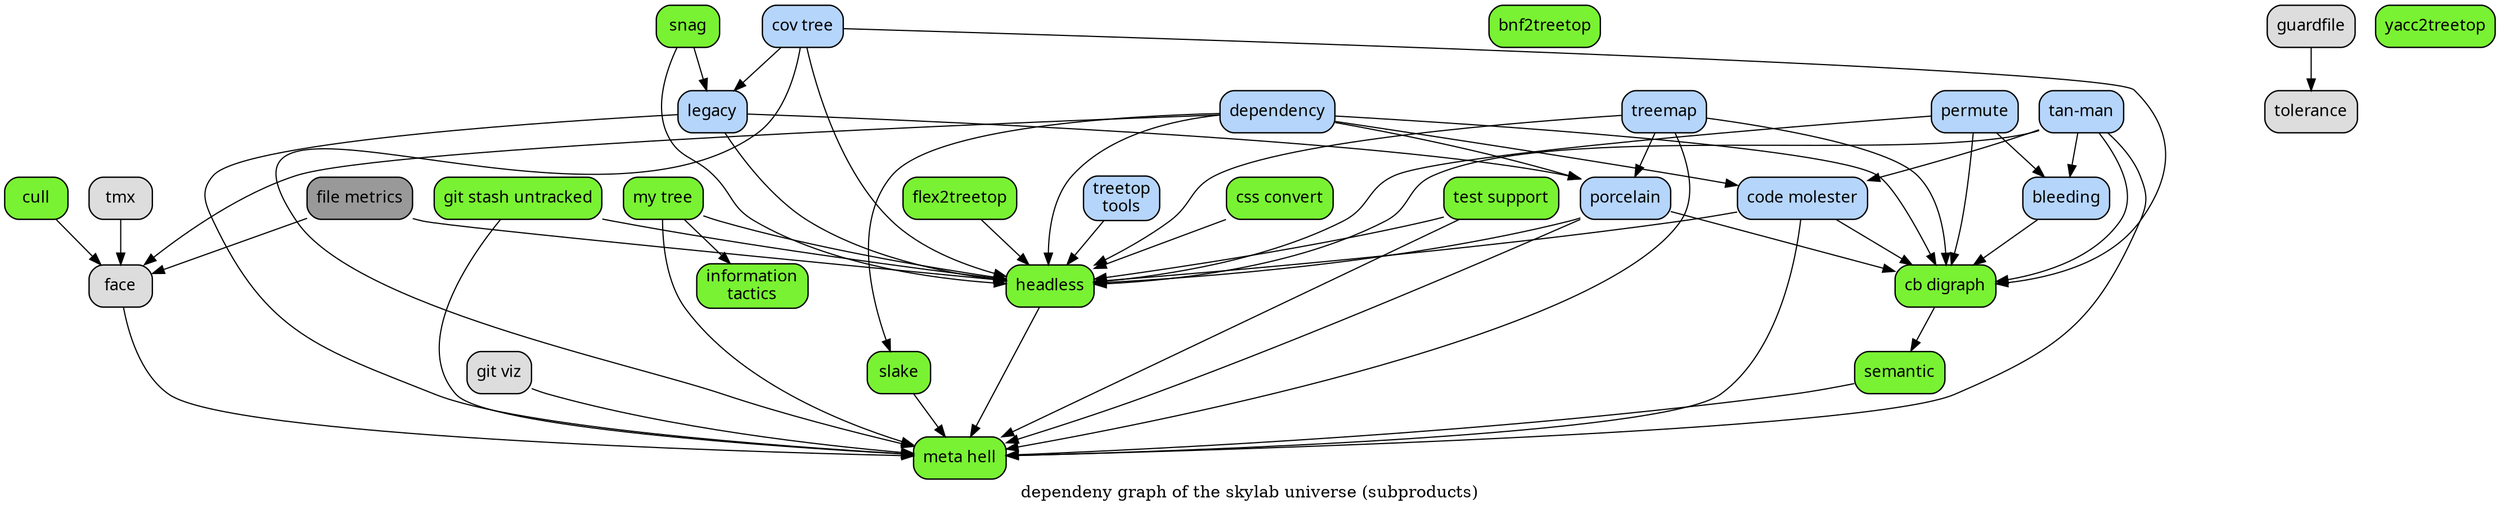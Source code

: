 # created by tan-man on 2012-12-20 16:03:06 UTC

digraph {

/*
  example stmt_list:
    foo -> bar
    biff -> baz

  example node_stmt:
    learn_c [label="learn C somehow"]
*/

label="dependeny graph of the skylab universe (subproducts)"

node [label="\N", style="filled", fillcolor="#b5d5fb", fontname="Futura", penwidth="1.1566", shape="Mrecord"]

#                 blue : fillcolor="#b5d5fb"
#             finished : green
#                green : fillcolor="#79f233"
#         not-finished : blue


bleeding [label="bleeding" fillcolor="#b5d5fb"]
bnf [label="bnf2treetop" fillcolor="#79f233"]
code [label="code molester" fillcolor="#b5d5fb"]
cov [label="cov tree" fillcolor="#b5d5fb"]
css [label="css convert" fillcolor="#79f233"]
cull [label="cull" fillcolor="#79f233"]
dependency [label=dependency fillcolor="#b5d5fb"]
face [label=face fillcolor="#dddddd"]
file [label="file metrics" fillcolor="#999999"]
flex [label="flex2treetop" fillcolor="#79f233"]
git [label="git viz" fillcolor="#dddddd"]
gsu [label="git stash untracked" fillcolor="#79f233"]
guardfile [label=guardfile fillcolor="#dddddd"]
headless [label=headless fillcolor="#79f233"]
info [label="information\ntactics" fillcolor="#79f233"]
legacy [label="legacy" fillcolor="#b5d5fb"]
meta [label="meta hell" fillcolor="#79f233"]
mytree [label="my tree" fillcolor="#79f233"]
permute [label="permute" fillcolor="#b5d5fb"]
porcelain [label=porcelain fillcolor="#b5d5fb"]
pub [label="cb digraph" fillcolor="#79f233"]
semantic [label="semantic" fillcolor="#79f233"]
slake [label=slake fillcolor="#79f233"]
snag [label="snag" fillcolor="#79f233"]
tan [label="tan-man" fillcolor="#b5d5fb"]
test [label="test support" fillcolor="#79f233"]
tolerance [label="tolerance" fillcolor="#dddddd"]
treemap [label="treemap" fillcolor="#b5d5fb"]
treetop [label="treetop\ntools" fillcolor="#b5d5fb"]
tmx [label=tmx fillcolor="#dddddd"]
yacc [label="yacc2treetop" fillcolor="#79f233"]

bleeding -> pub
code -> headless
code -> meta
code -> pub
cov -> headless
cov -> meta
cov -> legacy
cov -> pub
css -> headless
cull -> face
git -> meta
gsu -> headless
gsu -> meta
guardfile -> tolerance
dependency -> code
dependency -> face
dependency -> headless
dependency -> porcelain
dependency -> pub
dependency -> slake
file -> face
face -> meta
file -> headless
flex -> headless
headless -> meta
legacy -> headless
legacy -> meta
legacy -> porcelain
mytree -> headless
mytree -> info
mytree -> meta
permute -> bleeding
permute -> headless
permute -> pub
porcelain -> headless
porcelain -> meta
porcelain -> pub
pub -> semantic
semantic -> meta
slake -> meta
snag -> legacy
snag -> headless
tan -> code
tan -> bleeding
tan -> headless
tan -> meta
tan -> pub
test -> headless
test -> meta
tmx -> face
treemap -> headless
treemap -> meta
treemap -> porcelain
treemap -> pub
treetop -> headless
}

